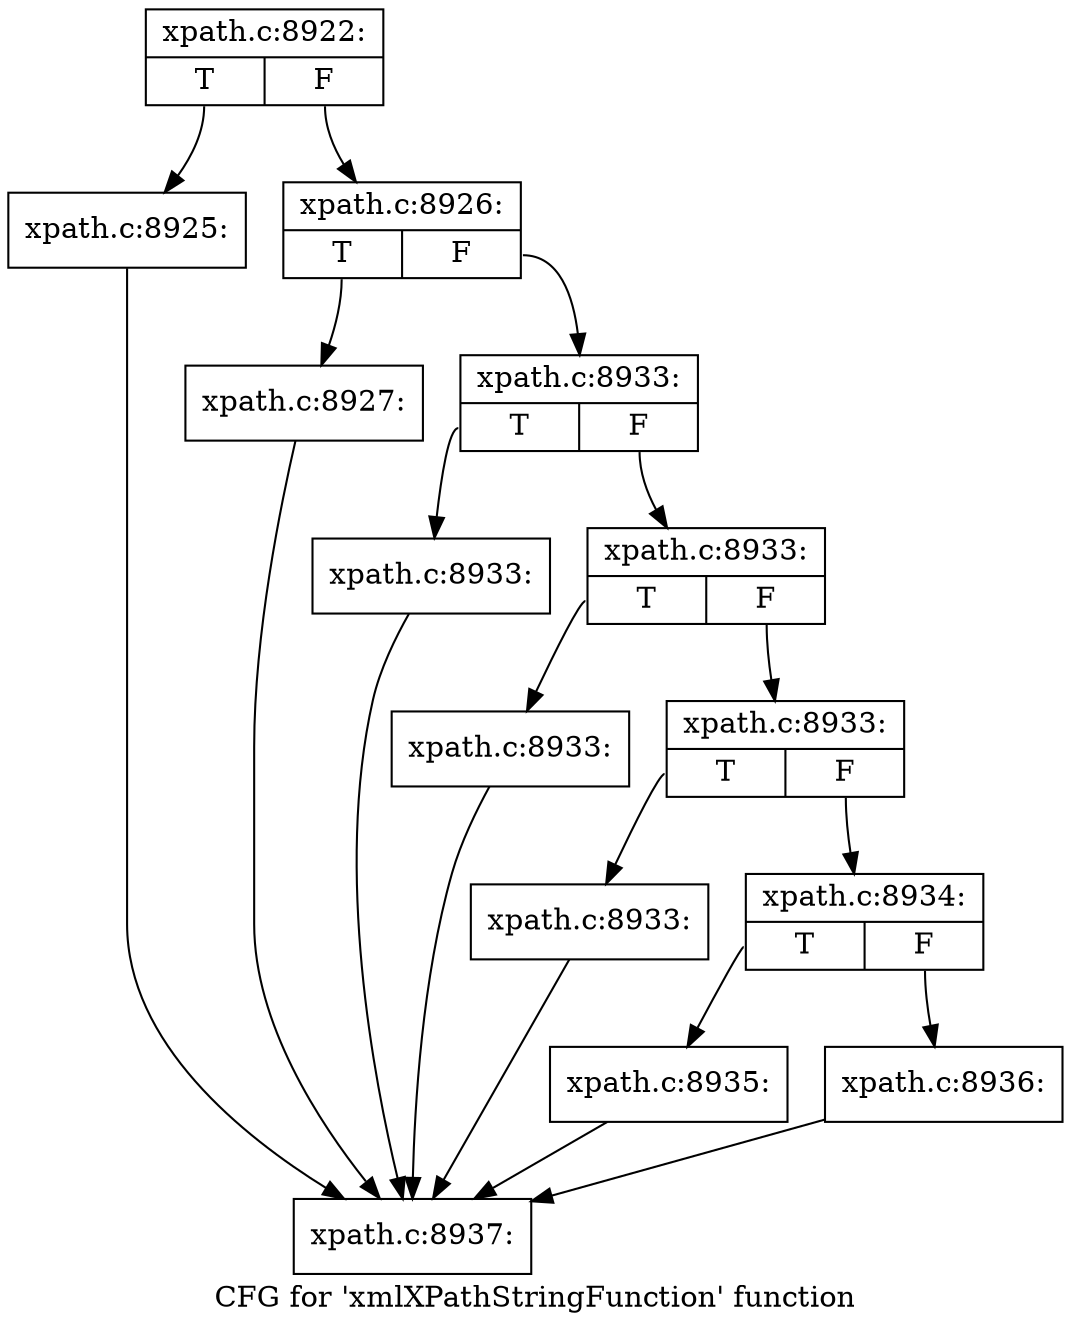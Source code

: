 digraph "CFG for 'xmlXPathStringFunction' function" {
	label="CFG for 'xmlXPathStringFunction' function";

	Node0x4a511f0 [shape=record,label="{xpath.c:8922:|{<s0>T|<s1>F}}"];
	Node0x4a511f0:s0 -> Node0x4a41d00;
	Node0x4a511f0:s1 -> Node0x4a51c80;
	Node0x4a41d00 [shape=record,label="{xpath.c:8925:}"];
	Node0x4a41d00 -> Node0x4a51520;
	Node0x4a51c80 [shape=record,label="{xpath.c:8926:|{<s0>T|<s1>F}}"];
	Node0x4a51c80:s0 -> Node0x4a52030;
	Node0x4a51c80:s1 -> Node0x4a52080;
	Node0x4a52030 [shape=record,label="{xpath.c:8927:}"];
	Node0x4a52030 -> Node0x4a51520;
	Node0x4a52080 [shape=record,label="{xpath.c:8933:|{<s0>T|<s1>F}}"];
	Node0x4a52080:s0 -> Node0x4a52cd0;
	Node0x4a52080:s1 -> Node0x4a53000;
	Node0x4a52cd0 [shape=record,label="{xpath.c:8933:}"];
	Node0x4a52cd0 -> Node0x4a51520;
	Node0x4a53000 [shape=record,label="{xpath.c:8933:|{<s0>T|<s1>F}}"];
	Node0x4a53000:s0 -> Node0x4a53710;
	Node0x4a53000:s1 -> Node0x4a53810;
	Node0x4a53710 [shape=record,label="{xpath.c:8933:}"];
	Node0x4a53710 -> Node0x4a51520;
	Node0x4a53810 [shape=record,label="{xpath.c:8933:|{<s0>T|<s1>F}}"];
	Node0x4a53810:s0 -> Node0x4a53b30;
	Node0x4a53810:s1 -> Node0x4a53b80;
	Node0x4a53b30 [shape=record,label="{xpath.c:8933:}"];
	Node0x4a53b30 -> Node0x4a51520;
	Node0x4a53b80 [shape=record,label="{xpath.c:8934:|{<s0>T|<s1>F}}"];
	Node0x4a53b80:s0 -> Node0x4a54380;
	Node0x4a53b80:s1 -> Node0x4a543d0;
	Node0x4a54380 [shape=record,label="{xpath.c:8935:}"];
	Node0x4a54380 -> Node0x4a51520;
	Node0x4a543d0 [shape=record,label="{xpath.c:8936:}"];
	Node0x4a543d0 -> Node0x4a51520;
	Node0x4a51520 [shape=record,label="{xpath.c:8937:}"];
}
